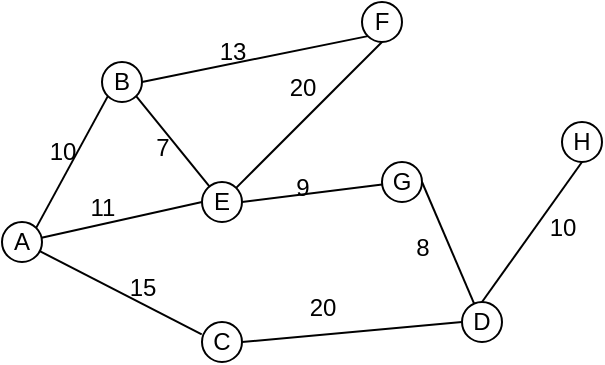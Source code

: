 <mxfile version="24.8.0">
  <diagram name="第 1 页" id="j2bMrI5FaiPhLmk5jfZU">
    <mxGraphModel dx="490" dy="248" grid="1" gridSize="10" guides="1" tooltips="1" connect="1" arrows="1" fold="1" page="1" pageScale="1" pageWidth="827" pageHeight="1169" math="0" shadow="0">
      <root>
        <mxCell id="0" />
        <mxCell id="1" parent="0" />
        <mxCell id="vtL7lDyUbymV2ma0Of8F-2" value="A" style="ellipse;whiteSpace=wrap;html=1;aspect=fixed;" vertex="1" parent="1">
          <mxGeometry x="100" y="350" width="20" height="20" as="geometry" />
        </mxCell>
        <mxCell id="vtL7lDyUbymV2ma0Of8F-3" value="B" style="ellipse;whiteSpace=wrap;html=1;aspect=fixed;" vertex="1" parent="1">
          <mxGeometry x="150" y="270" width="20" height="20" as="geometry" />
        </mxCell>
        <mxCell id="vtL7lDyUbymV2ma0Of8F-4" value="C" style="ellipse;whiteSpace=wrap;html=1;aspect=fixed;" vertex="1" parent="1">
          <mxGeometry x="200" y="400" width="20" height="20" as="geometry" />
        </mxCell>
        <mxCell id="vtL7lDyUbymV2ma0Of8F-5" value="D" style="ellipse;whiteSpace=wrap;html=1;aspect=fixed;" vertex="1" parent="1">
          <mxGeometry x="330" y="390" width="20" height="20" as="geometry" />
        </mxCell>
        <mxCell id="vtL7lDyUbymV2ma0Of8F-6" value="E" style="ellipse;whiteSpace=wrap;html=1;aspect=fixed;" vertex="1" parent="1">
          <mxGeometry x="200" y="330" width="20" height="20" as="geometry" />
        </mxCell>
        <mxCell id="vtL7lDyUbymV2ma0Of8F-7" value="F" style="ellipse;whiteSpace=wrap;html=1;aspect=fixed;" vertex="1" parent="1">
          <mxGeometry x="280" y="240" width="20" height="20" as="geometry" />
        </mxCell>
        <mxCell id="vtL7lDyUbymV2ma0Of8F-8" value="G" style="ellipse;whiteSpace=wrap;html=1;aspect=fixed;" vertex="1" parent="1">
          <mxGeometry x="290" y="320" width="20" height="20" as="geometry" />
        </mxCell>
        <mxCell id="vtL7lDyUbymV2ma0Of8F-10" value="H" style="ellipse;whiteSpace=wrap;html=1;aspect=fixed;" vertex="1" parent="1">
          <mxGeometry x="380" y="300" width="20" height="20" as="geometry" />
        </mxCell>
        <mxCell id="vtL7lDyUbymV2ma0Of8F-48" value="" style="endArrow=none;html=1;rounded=0;exitX=1;exitY=0;exitDx=0;exitDy=0;entryX=0;entryY=1;entryDx=0;entryDy=0;" edge="1" parent="1" source="vtL7lDyUbymV2ma0Of8F-2" target="vtL7lDyUbymV2ma0Of8F-3">
          <mxGeometry width="50" height="50" relative="1" as="geometry">
            <mxPoint x="110" y="340" as="sourcePoint" />
            <mxPoint x="160" y="290" as="targetPoint" />
          </mxGeometry>
        </mxCell>
        <mxCell id="vtL7lDyUbymV2ma0Of8F-49" value="" style="endArrow=none;html=1;rounded=0;entryX=-0.007;entryY=0.307;entryDx=0;entryDy=0;entryPerimeter=0;" edge="1" parent="1" source="vtL7lDyUbymV2ma0Of8F-2" target="vtL7lDyUbymV2ma0Of8F-4">
          <mxGeometry width="50" height="50" relative="1" as="geometry">
            <mxPoint x="130" y="400" as="sourcePoint" />
            <mxPoint x="180" y="350" as="targetPoint" />
          </mxGeometry>
        </mxCell>
        <mxCell id="vtL7lDyUbymV2ma0Of8F-50" value="" style="endArrow=none;html=1;rounded=0;entryX=0;entryY=0.5;entryDx=0;entryDy=0;" edge="1" parent="1" source="vtL7lDyUbymV2ma0Of8F-2" target="vtL7lDyUbymV2ma0Of8F-6">
          <mxGeometry width="50" height="50" relative="1" as="geometry">
            <mxPoint x="130" y="370" as="sourcePoint" />
            <mxPoint x="180" y="320" as="targetPoint" />
          </mxGeometry>
        </mxCell>
        <mxCell id="vtL7lDyUbymV2ma0Of8F-51" value="" style="endArrow=none;html=1;rounded=0;exitX=1;exitY=1;exitDx=0;exitDy=0;" edge="1" parent="1" source="vtL7lDyUbymV2ma0Of8F-3" target="vtL7lDyUbymV2ma0Of8F-6">
          <mxGeometry width="50" height="50" relative="1" as="geometry">
            <mxPoint x="150" y="270" as="sourcePoint" />
            <mxPoint x="200" y="334" as="targetPoint" />
          </mxGeometry>
        </mxCell>
        <mxCell id="vtL7lDyUbymV2ma0Of8F-52" value="" style="endArrow=none;html=1;rounded=0;exitX=1;exitY=0.5;exitDx=0;exitDy=0;entryX=0;entryY=1;entryDx=0;entryDy=0;" edge="1" parent="1" source="vtL7lDyUbymV2ma0Of8F-3" target="vtL7lDyUbymV2ma0Of8F-7">
          <mxGeometry width="50" height="50" relative="1" as="geometry">
            <mxPoint x="180" y="280" as="sourcePoint" />
            <mxPoint x="230" y="230" as="targetPoint" />
          </mxGeometry>
        </mxCell>
        <mxCell id="vtL7lDyUbymV2ma0Of8F-53" value="" style="endArrow=none;html=1;rounded=0;exitX=1;exitY=0.5;exitDx=0;exitDy=0;" edge="1" parent="1" source="vtL7lDyUbymV2ma0Of8F-6" target="vtL7lDyUbymV2ma0Of8F-8">
          <mxGeometry width="50" height="50" relative="1" as="geometry">
            <mxPoint x="230" y="340" as="sourcePoint" />
            <mxPoint x="280" y="290" as="targetPoint" />
          </mxGeometry>
        </mxCell>
        <mxCell id="vtL7lDyUbymV2ma0Of8F-54" value="" style="endArrow=none;html=1;rounded=0;exitX=1;exitY=0;exitDx=0;exitDy=0;entryX=0.5;entryY=1;entryDx=0;entryDy=0;" edge="1" parent="1" source="vtL7lDyUbymV2ma0Of8F-6" target="vtL7lDyUbymV2ma0Of8F-7">
          <mxGeometry width="50" height="50" relative="1" as="geometry">
            <mxPoint x="220" y="330" as="sourcePoint" />
            <mxPoint x="270" y="280" as="targetPoint" />
          </mxGeometry>
        </mxCell>
        <mxCell id="vtL7lDyUbymV2ma0Of8F-55" value="" style="endArrow=none;html=1;rounded=0;exitX=1;exitY=0.5;exitDx=0;exitDy=0;entryX=0;entryY=0.5;entryDx=0;entryDy=0;" edge="1" parent="1" source="vtL7lDyUbymV2ma0Of8F-4" target="vtL7lDyUbymV2ma0Of8F-5">
          <mxGeometry width="50" height="50" relative="1" as="geometry">
            <mxPoint x="260" y="410" as="sourcePoint" />
            <mxPoint x="310" y="360" as="targetPoint" />
          </mxGeometry>
        </mxCell>
        <mxCell id="vtL7lDyUbymV2ma0Of8F-56" value="" style="endArrow=none;html=1;rounded=0;exitX=0.5;exitY=0;exitDx=0;exitDy=0;" edge="1" parent="1" source="vtL7lDyUbymV2ma0Of8F-5">
          <mxGeometry width="50" height="50" relative="1" as="geometry">
            <mxPoint x="340" y="370" as="sourcePoint" />
            <mxPoint x="390" y="320" as="targetPoint" />
          </mxGeometry>
        </mxCell>
        <mxCell id="vtL7lDyUbymV2ma0Of8F-57" value="" style="endArrow=none;html=1;rounded=0;exitX=1;exitY=0.5;exitDx=0;exitDy=0;" edge="1" parent="1" source="vtL7lDyUbymV2ma0Of8F-8" target="vtL7lDyUbymV2ma0Of8F-5">
          <mxGeometry width="50" height="50" relative="1" as="geometry">
            <mxPoint x="330" y="310" as="sourcePoint" />
            <mxPoint x="380" y="260" as="targetPoint" />
          </mxGeometry>
        </mxCell>
        <mxCell id="vtL7lDyUbymV2ma0Of8F-59" value="10" style="text;html=1;align=center;verticalAlign=middle;resizable=0;points=[];autosize=1;strokeColor=none;fillColor=none;" vertex="1" parent="1">
          <mxGeometry x="110" y="300" width="40" height="30" as="geometry" />
        </mxCell>
        <mxCell id="vtL7lDyUbymV2ma0Of8F-60" value="7" style="text;html=1;align=center;verticalAlign=middle;resizable=0;points=[];autosize=1;strokeColor=none;fillColor=none;" vertex="1" parent="1">
          <mxGeometry x="165" y="298" width="30" height="30" as="geometry" />
        </mxCell>
        <mxCell id="vtL7lDyUbymV2ma0Of8F-61" value="11" style="text;html=1;align=center;verticalAlign=middle;resizable=0;points=[];autosize=1;strokeColor=none;fillColor=none;" vertex="1" parent="1">
          <mxGeometry x="130" y="328" width="40" height="30" as="geometry" />
        </mxCell>
        <mxCell id="vtL7lDyUbymV2ma0Of8F-63" value="15" style="text;html=1;align=center;verticalAlign=middle;resizable=0;points=[];autosize=1;strokeColor=none;fillColor=none;" vertex="1" parent="1">
          <mxGeometry x="150" y="368" width="40" height="30" as="geometry" />
        </mxCell>
        <mxCell id="vtL7lDyUbymV2ma0Of8F-64" value="20" style="text;html=1;align=center;verticalAlign=middle;resizable=0;points=[];autosize=1;strokeColor=none;fillColor=none;" vertex="1" parent="1">
          <mxGeometry x="240" y="378" width="40" height="30" as="geometry" />
        </mxCell>
        <mxCell id="vtL7lDyUbymV2ma0Of8F-65" value="9" style="text;html=1;align=center;verticalAlign=middle;resizable=0;points=[];autosize=1;strokeColor=none;fillColor=none;" vertex="1" parent="1">
          <mxGeometry x="235" y="318" width="30" height="30" as="geometry" />
        </mxCell>
        <mxCell id="vtL7lDyUbymV2ma0Of8F-66" value="13" style="text;html=1;align=center;verticalAlign=middle;resizable=0;points=[];autosize=1;strokeColor=none;fillColor=none;" vertex="1" parent="1">
          <mxGeometry x="195" y="250" width="40" height="30" as="geometry" />
        </mxCell>
        <mxCell id="vtL7lDyUbymV2ma0Of8F-67" value="20" style="text;html=1;align=center;verticalAlign=middle;resizable=0;points=[];autosize=1;strokeColor=none;fillColor=none;" vertex="1" parent="1">
          <mxGeometry x="230" y="268" width="40" height="30" as="geometry" />
        </mxCell>
        <mxCell id="vtL7lDyUbymV2ma0Of8F-68" value="8" style="text;html=1;align=center;verticalAlign=middle;resizable=0;points=[];autosize=1;strokeColor=none;fillColor=none;" vertex="1" parent="1">
          <mxGeometry x="295" y="348" width="30" height="30" as="geometry" />
        </mxCell>
        <mxCell id="vtL7lDyUbymV2ma0Of8F-69" value="10" style="text;html=1;align=center;verticalAlign=middle;resizable=0;points=[];autosize=1;strokeColor=none;fillColor=none;" vertex="1" parent="1">
          <mxGeometry x="360" y="338" width="40" height="30" as="geometry" />
        </mxCell>
      </root>
    </mxGraphModel>
  </diagram>
</mxfile>

